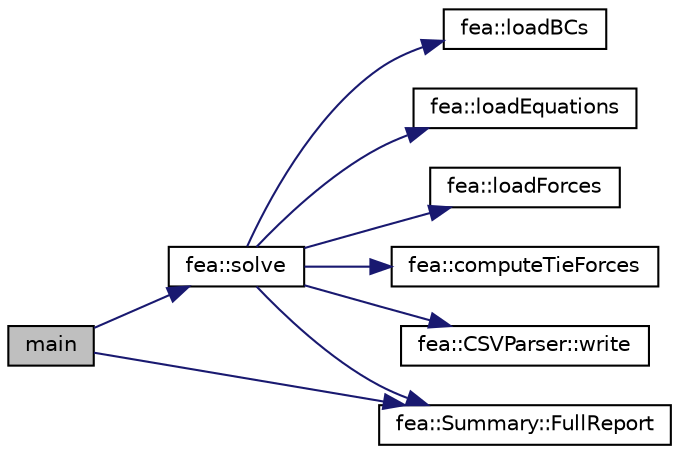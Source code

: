 digraph "main"
{
  edge [fontname="Helvetica",fontsize="10",labelfontname="Helvetica",labelfontsize="10"];
  node [fontname="Helvetica",fontsize="10",shape=record];
  rankdir="LR";
  Node1 [label="main",height=0.2,width=0.4,color="black", fillcolor="grey75", style="filled", fontcolor="black"];
  Node1 -> Node2 [color="midnightblue",fontsize="10",style="solid",fontname="Helvetica"];
  Node2 [label="fea::solve",height=0.2,width=0.4,color="black", fillcolor="white", style="filled",URL="$namespacefea.html#a995a678cf119fb20772312ccfdbec991",tooltip="Solves the finite element analysis defined by the input Job, boundary conditions, and prescribed noda..."];
  Node2 -> Node3 [color="midnightblue",fontsize="10",style="solid",fontname="Helvetica"];
  Node3 [label="fea::loadBCs",height=0.2,width=0.4,color="black", fillcolor="white", style="filled",URL="$namespacefea.html#a9a7fec579a34d0fed8339237f2cfe994",tooltip="Loads the boundary conditions into the global stiffness matrix and force vector. "];
  Node2 -> Node4 [color="midnightblue",fontsize="10",style="solid",fontname="Helvetica"];
  Node4 [label="fea::loadEquations",height=0.2,width=0.4,color="black", fillcolor="white", style="filled",URL="$namespacefea.html#ad84d1896799e4150617b01d8cce6e699"];
  Node2 -> Node5 [color="midnightblue",fontsize="10",style="solid",fontname="Helvetica"];
  Node5 [label="fea::loadForces",height=0.2,width=0.4,color="black", fillcolor="white", style="filled",URL="$namespacefea.html#af9e37d32f38ace35944f1e63f4a447fa",tooltip="Loads the prescribed forces into the force vector. "];
  Node2 -> Node6 [color="midnightblue",fontsize="10",style="solid",fontname="Helvetica"];
  Node6 [label="fea::computeTieForces",height=0.2,width=0.4,color="black", fillcolor="white", style="filled",URL="$namespacefea.html#ad101dfa486fc4d0bd848129ff2453139",tooltip="Computes the forces in the tie elements based on the nodal displacements of the FE analysis and the s..."];
  Node2 -> Node7 [color="midnightblue",fontsize="10",style="solid",fontname="Helvetica"];
  Node7 [label="fea::CSVParser::write",height=0.2,width=0.4,color="black", fillcolor="white", style="filled",URL="$classfea_1_1_c_s_v_parser.html#a249d913f7e14f3946e376e2c7b346576"];
  Node2 -> Node8 [color="midnightblue",fontsize="10",style="solid",fontname="Helvetica"];
  Node8 [label="fea::Summary::FullReport",height=0.2,width=0.4,color="black", fillcolor="white", style="filled",URL="$structfea_1_1_summary.html#ad1880ea430b8b0ed28e09cefd7880a7a",tooltip="Returns a message containing the results of the analysis. "];
  Node1 -> Node8 [color="midnightblue",fontsize="10",style="solid",fontname="Helvetica"];
}
